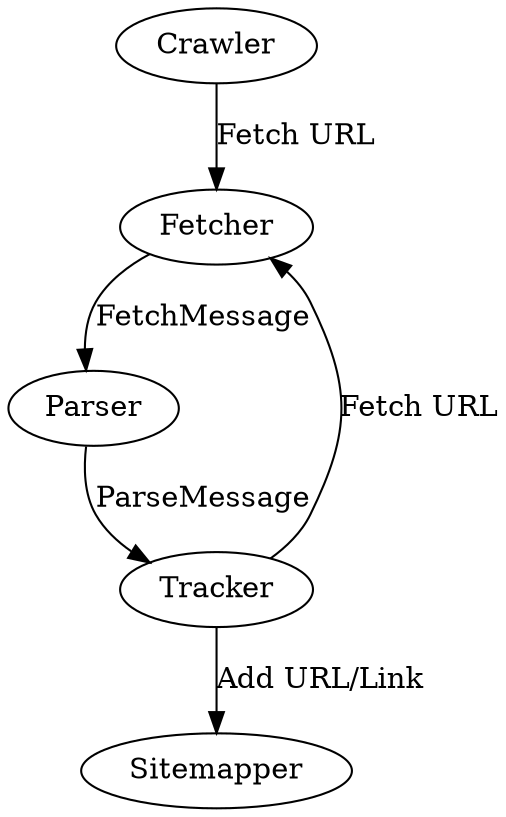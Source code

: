 digraph G {
Crawler -> Fetcher[label="Fetch URL"];
Fetcher -> Parser[label="FetchMessage"];
Parser  -> Tracker[label="ParseMessage"];
Tracker -> Fetcher[label="Fetch URL"];
Tracker -> Sitemapper[label="Add URL/Link"];
}
